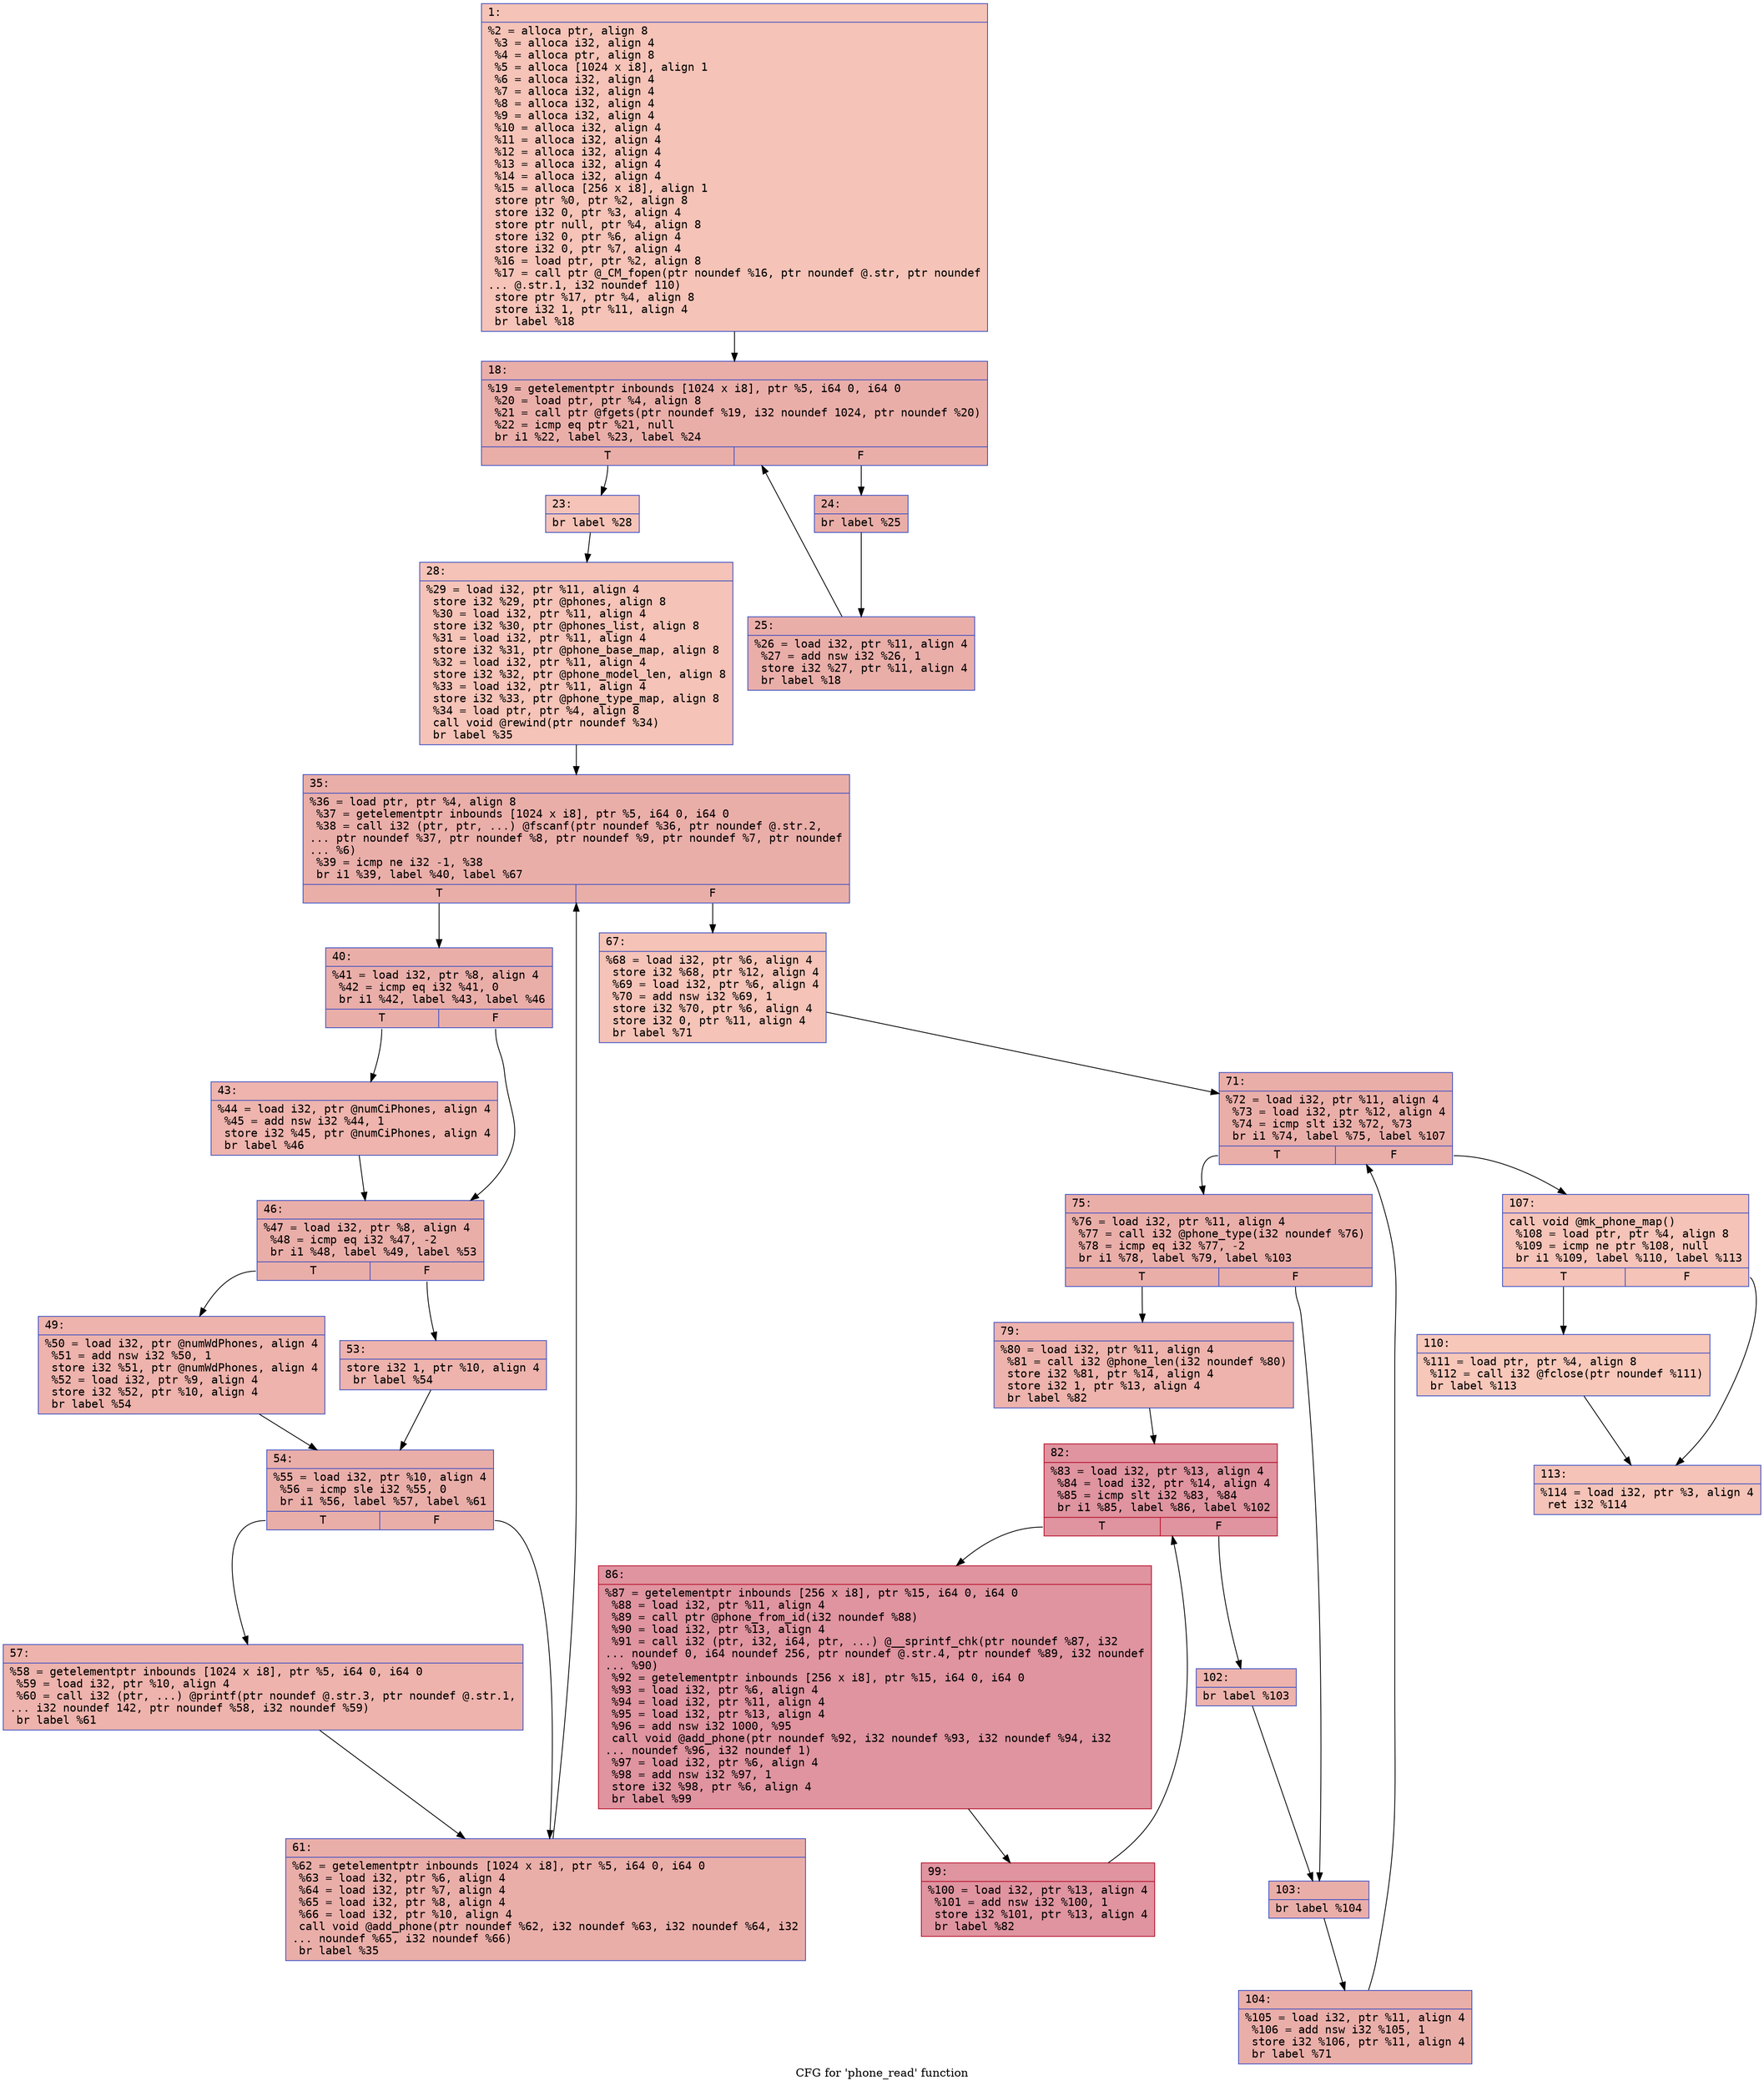 digraph "CFG for 'phone_read' function" {
	label="CFG for 'phone_read' function";

	Node0x6000012f6030 [shape=record,color="#3d50c3ff", style=filled, fillcolor="#e8765c70" fontname="Courier",label="{1:\l|  %2 = alloca ptr, align 8\l  %3 = alloca i32, align 4\l  %4 = alloca ptr, align 8\l  %5 = alloca [1024 x i8], align 1\l  %6 = alloca i32, align 4\l  %7 = alloca i32, align 4\l  %8 = alloca i32, align 4\l  %9 = alloca i32, align 4\l  %10 = alloca i32, align 4\l  %11 = alloca i32, align 4\l  %12 = alloca i32, align 4\l  %13 = alloca i32, align 4\l  %14 = alloca i32, align 4\l  %15 = alloca [256 x i8], align 1\l  store ptr %0, ptr %2, align 8\l  store i32 0, ptr %3, align 4\l  store ptr null, ptr %4, align 8\l  store i32 0, ptr %6, align 4\l  store i32 0, ptr %7, align 4\l  %16 = load ptr, ptr %2, align 8\l  %17 = call ptr @_CM_fopen(ptr noundef %16, ptr noundef @.str, ptr noundef\l... @.str.1, i32 noundef 110)\l  store ptr %17, ptr %4, align 8\l  store i32 1, ptr %11, align 4\l  br label %18\l}"];
	Node0x6000012f6030 -> Node0x6000012f6080[tooltip="1 -> 18\nProbability 100.00%" ];
	Node0x6000012f6080 [shape=record,color="#3d50c3ff", style=filled, fillcolor="#d0473d70" fontname="Courier",label="{18:\l|  %19 = getelementptr inbounds [1024 x i8], ptr %5, i64 0, i64 0\l  %20 = load ptr, ptr %4, align 8\l  %21 = call ptr @fgets(ptr noundef %19, i32 noundef 1024, ptr noundef %20)\l  %22 = icmp eq ptr %21, null\l  br i1 %22, label %23, label %24\l|{<s0>T|<s1>F}}"];
	Node0x6000012f6080:s0 -> Node0x6000012f60d0[tooltip="18 -> 23\nProbability 3.12%" ];
	Node0x6000012f6080:s1 -> Node0x6000012f6120[tooltip="18 -> 24\nProbability 96.88%" ];
	Node0x6000012f60d0 [shape=record,color="#3d50c3ff", style=filled, fillcolor="#e8765c70" fontname="Courier",label="{23:\l|  br label %28\l}"];
	Node0x6000012f60d0 -> Node0x6000012f61c0[tooltip="23 -> 28\nProbability 100.00%" ];
	Node0x6000012f6120 [shape=record,color="#3d50c3ff", style=filled, fillcolor="#d0473d70" fontname="Courier",label="{24:\l|  br label %25\l}"];
	Node0x6000012f6120 -> Node0x6000012f6170[tooltip="24 -> 25\nProbability 100.00%" ];
	Node0x6000012f6170 [shape=record,color="#3d50c3ff", style=filled, fillcolor="#d0473d70" fontname="Courier",label="{25:\l|  %26 = load i32, ptr %11, align 4\l  %27 = add nsw i32 %26, 1\l  store i32 %27, ptr %11, align 4\l  br label %18\l}"];
	Node0x6000012f6170 -> Node0x6000012f6080[tooltip="25 -> 18\nProbability 100.00%" ];
	Node0x6000012f61c0 [shape=record,color="#3d50c3ff", style=filled, fillcolor="#e8765c70" fontname="Courier",label="{28:\l|  %29 = load i32, ptr %11, align 4\l  store i32 %29, ptr @phones, align 8\l  %30 = load i32, ptr %11, align 4\l  store i32 %30, ptr @phones_list, align 8\l  %31 = load i32, ptr %11, align 4\l  store i32 %31, ptr @phone_base_map, align 8\l  %32 = load i32, ptr %11, align 4\l  store i32 %32, ptr @phone_model_len, align 8\l  %33 = load i32, ptr %11, align 4\l  store i32 %33, ptr @phone_type_map, align 8\l  %34 = load ptr, ptr %4, align 8\l  call void @rewind(ptr noundef %34)\l  br label %35\l}"];
	Node0x6000012f61c0 -> Node0x6000012f6210[tooltip="28 -> 35\nProbability 100.00%" ];
	Node0x6000012f6210 [shape=record,color="#3d50c3ff", style=filled, fillcolor="#d0473d70" fontname="Courier",label="{35:\l|  %36 = load ptr, ptr %4, align 8\l  %37 = getelementptr inbounds [1024 x i8], ptr %5, i64 0, i64 0\l  %38 = call i32 (ptr, ptr, ...) @fscanf(ptr noundef %36, ptr noundef @.str.2,\l... ptr noundef %37, ptr noundef %8, ptr noundef %9, ptr noundef %7, ptr noundef\l... %6)\l  %39 = icmp ne i32 -1, %38\l  br i1 %39, label %40, label %67\l|{<s0>T|<s1>F}}"];
	Node0x6000012f6210:s0 -> Node0x6000012f6260[tooltip="35 -> 40\nProbability 96.88%" ];
	Node0x6000012f6210:s1 -> Node0x6000012f64e0[tooltip="35 -> 67\nProbability 3.12%" ];
	Node0x6000012f6260 [shape=record,color="#3d50c3ff", style=filled, fillcolor="#d0473d70" fontname="Courier",label="{40:\l|  %41 = load i32, ptr %8, align 4\l  %42 = icmp eq i32 %41, 0\l  br i1 %42, label %43, label %46\l|{<s0>T|<s1>F}}"];
	Node0x6000012f6260:s0 -> Node0x6000012f62b0[tooltip="40 -> 43\nProbability 37.50%" ];
	Node0x6000012f6260:s1 -> Node0x6000012f6300[tooltip="40 -> 46\nProbability 62.50%" ];
	Node0x6000012f62b0 [shape=record,color="#3d50c3ff", style=filled, fillcolor="#d8564670" fontname="Courier",label="{43:\l|  %44 = load i32, ptr @numCiPhones, align 4\l  %45 = add nsw i32 %44, 1\l  store i32 %45, ptr @numCiPhones, align 4\l  br label %46\l}"];
	Node0x6000012f62b0 -> Node0x6000012f6300[tooltip="43 -> 46\nProbability 100.00%" ];
	Node0x6000012f6300 [shape=record,color="#3d50c3ff", style=filled, fillcolor="#d0473d70" fontname="Courier",label="{46:\l|  %47 = load i32, ptr %8, align 4\l  %48 = icmp eq i32 %47, -2\l  br i1 %48, label %49, label %53\l|{<s0>T|<s1>F}}"];
	Node0x6000012f6300:s0 -> Node0x6000012f6350[tooltip="46 -> 49\nProbability 50.00%" ];
	Node0x6000012f6300:s1 -> Node0x6000012f63a0[tooltip="46 -> 53\nProbability 50.00%" ];
	Node0x6000012f6350 [shape=record,color="#3d50c3ff", style=filled, fillcolor="#d6524470" fontname="Courier",label="{49:\l|  %50 = load i32, ptr @numWdPhones, align 4\l  %51 = add nsw i32 %50, 1\l  store i32 %51, ptr @numWdPhones, align 4\l  %52 = load i32, ptr %9, align 4\l  store i32 %52, ptr %10, align 4\l  br label %54\l}"];
	Node0x6000012f6350 -> Node0x6000012f63f0[tooltip="49 -> 54\nProbability 100.00%" ];
	Node0x6000012f63a0 [shape=record,color="#3d50c3ff", style=filled, fillcolor="#d6524470" fontname="Courier",label="{53:\l|  store i32 1, ptr %10, align 4\l  br label %54\l}"];
	Node0x6000012f63a0 -> Node0x6000012f63f0[tooltip="53 -> 54\nProbability 100.00%" ];
	Node0x6000012f63f0 [shape=record,color="#3d50c3ff", style=filled, fillcolor="#d0473d70" fontname="Courier",label="{54:\l|  %55 = load i32, ptr %10, align 4\l  %56 = icmp sle i32 %55, 0\l  br i1 %56, label %57, label %61\l|{<s0>T|<s1>F}}"];
	Node0x6000012f63f0:s0 -> Node0x6000012f6440[tooltip="54 -> 57\nProbability 50.00%" ];
	Node0x6000012f63f0:s1 -> Node0x6000012f6490[tooltip="54 -> 61\nProbability 50.00%" ];
	Node0x6000012f6440 [shape=record,color="#3d50c3ff", style=filled, fillcolor="#d6524470" fontname="Courier",label="{57:\l|  %58 = getelementptr inbounds [1024 x i8], ptr %5, i64 0, i64 0\l  %59 = load i32, ptr %10, align 4\l  %60 = call i32 (ptr, ...) @printf(ptr noundef @.str.3, ptr noundef @.str.1,\l... i32 noundef 142, ptr noundef %58, i32 noundef %59)\l  br label %61\l}"];
	Node0x6000012f6440 -> Node0x6000012f6490[tooltip="57 -> 61\nProbability 100.00%" ];
	Node0x6000012f6490 [shape=record,color="#3d50c3ff", style=filled, fillcolor="#d0473d70" fontname="Courier",label="{61:\l|  %62 = getelementptr inbounds [1024 x i8], ptr %5, i64 0, i64 0\l  %63 = load i32, ptr %6, align 4\l  %64 = load i32, ptr %7, align 4\l  %65 = load i32, ptr %8, align 4\l  %66 = load i32, ptr %10, align 4\l  call void @add_phone(ptr noundef %62, i32 noundef %63, i32 noundef %64, i32\l... noundef %65, i32 noundef %66)\l  br label %35\l}"];
	Node0x6000012f6490 -> Node0x6000012f6210[tooltip="61 -> 35\nProbability 100.00%" ];
	Node0x6000012f64e0 [shape=record,color="#3d50c3ff", style=filled, fillcolor="#e8765c70" fontname="Courier",label="{67:\l|  %68 = load i32, ptr %6, align 4\l  store i32 %68, ptr %12, align 4\l  %69 = load i32, ptr %6, align 4\l  %70 = add nsw i32 %69, 1\l  store i32 %70, ptr %6, align 4\l  store i32 0, ptr %11, align 4\l  br label %71\l}"];
	Node0x6000012f64e0 -> Node0x6000012f6530[tooltip="67 -> 71\nProbability 100.00%" ];
	Node0x6000012f6530 [shape=record,color="#3d50c3ff", style=filled, fillcolor="#d0473d70" fontname="Courier",label="{71:\l|  %72 = load i32, ptr %11, align 4\l  %73 = load i32, ptr %12, align 4\l  %74 = icmp slt i32 %72, %73\l  br i1 %74, label %75, label %107\l|{<s0>T|<s1>F}}"];
	Node0x6000012f6530:s0 -> Node0x6000012f6580[tooltip="71 -> 75\nProbability 96.88%" ];
	Node0x6000012f6530:s1 -> Node0x6000012f6800[tooltip="71 -> 107\nProbability 3.12%" ];
	Node0x6000012f6580 [shape=record,color="#3d50c3ff", style=filled, fillcolor="#d0473d70" fontname="Courier",label="{75:\l|  %76 = load i32, ptr %11, align 4\l  %77 = call i32 @phone_type(i32 noundef %76)\l  %78 = icmp eq i32 %77, -2\l  br i1 %78, label %79, label %103\l|{<s0>T|<s1>F}}"];
	Node0x6000012f6580:s0 -> Node0x6000012f65d0[tooltip="75 -> 79\nProbability 50.00%" ];
	Node0x6000012f6580:s1 -> Node0x6000012f6760[tooltip="75 -> 103\nProbability 50.00%" ];
	Node0x6000012f65d0 [shape=record,color="#3d50c3ff", style=filled, fillcolor="#d6524470" fontname="Courier",label="{79:\l|  %80 = load i32, ptr %11, align 4\l  %81 = call i32 @phone_len(i32 noundef %80)\l  store i32 %81, ptr %14, align 4\l  store i32 1, ptr %13, align 4\l  br label %82\l}"];
	Node0x6000012f65d0 -> Node0x6000012f6620[tooltip="79 -> 82\nProbability 100.00%" ];
	Node0x6000012f6620 [shape=record,color="#b70d28ff", style=filled, fillcolor="#b70d2870" fontname="Courier",label="{82:\l|  %83 = load i32, ptr %13, align 4\l  %84 = load i32, ptr %14, align 4\l  %85 = icmp slt i32 %83, %84\l  br i1 %85, label %86, label %102\l|{<s0>T|<s1>F}}"];
	Node0x6000012f6620:s0 -> Node0x6000012f6670[tooltip="82 -> 86\nProbability 96.88%" ];
	Node0x6000012f6620:s1 -> Node0x6000012f6710[tooltip="82 -> 102\nProbability 3.12%" ];
	Node0x6000012f6670 [shape=record,color="#b70d28ff", style=filled, fillcolor="#b70d2870" fontname="Courier",label="{86:\l|  %87 = getelementptr inbounds [256 x i8], ptr %15, i64 0, i64 0\l  %88 = load i32, ptr %11, align 4\l  %89 = call ptr @phone_from_id(i32 noundef %88)\l  %90 = load i32, ptr %13, align 4\l  %91 = call i32 (ptr, i32, i64, ptr, ...) @__sprintf_chk(ptr noundef %87, i32\l... noundef 0, i64 noundef 256, ptr noundef @.str.4, ptr noundef %89, i32 noundef\l... %90)\l  %92 = getelementptr inbounds [256 x i8], ptr %15, i64 0, i64 0\l  %93 = load i32, ptr %6, align 4\l  %94 = load i32, ptr %11, align 4\l  %95 = load i32, ptr %13, align 4\l  %96 = add nsw i32 1000, %95\l  call void @add_phone(ptr noundef %92, i32 noundef %93, i32 noundef %94, i32\l... noundef %96, i32 noundef 1)\l  %97 = load i32, ptr %6, align 4\l  %98 = add nsw i32 %97, 1\l  store i32 %98, ptr %6, align 4\l  br label %99\l}"];
	Node0x6000012f6670 -> Node0x6000012f66c0[tooltip="86 -> 99\nProbability 100.00%" ];
	Node0x6000012f66c0 [shape=record,color="#b70d28ff", style=filled, fillcolor="#b70d2870" fontname="Courier",label="{99:\l|  %100 = load i32, ptr %13, align 4\l  %101 = add nsw i32 %100, 1\l  store i32 %101, ptr %13, align 4\l  br label %82\l}"];
	Node0x6000012f66c0 -> Node0x6000012f6620[tooltip="99 -> 82\nProbability 100.00%" ];
	Node0x6000012f6710 [shape=record,color="#3d50c3ff", style=filled, fillcolor="#d6524470" fontname="Courier",label="{102:\l|  br label %103\l}"];
	Node0x6000012f6710 -> Node0x6000012f6760[tooltip="102 -> 103\nProbability 100.00%" ];
	Node0x6000012f6760 [shape=record,color="#3d50c3ff", style=filled, fillcolor="#d0473d70" fontname="Courier",label="{103:\l|  br label %104\l}"];
	Node0x6000012f6760 -> Node0x6000012f67b0[tooltip="103 -> 104\nProbability 100.00%" ];
	Node0x6000012f67b0 [shape=record,color="#3d50c3ff", style=filled, fillcolor="#d0473d70" fontname="Courier",label="{104:\l|  %105 = load i32, ptr %11, align 4\l  %106 = add nsw i32 %105, 1\l  store i32 %106, ptr %11, align 4\l  br label %71\l}"];
	Node0x6000012f67b0 -> Node0x6000012f6530[tooltip="104 -> 71\nProbability 100.00%" ];
	Node0x6000012f6800 [shape=record,color="#3d50c3ff", style=filled, fillcolor="#e8765c70" fontname="Courier",label="{107:\l|  call void @mk_phone_map()\l  %108 = load ptr, ptr %4, align 8\l  %109 = icmp ne ptr %108, null\l  br i1 %109, label %110, label %113\l|{<s0>T|<s1>F}}"];
	Node0x6000012f6800:s0 -> Node0x6000012f6850[tooltip="107 -> 110\nProbability 62.50%" ];
	Node0x6000012f6800:s1 -> Node0x6000012f68a0[tooltip="107 -> 113\nProbability 37.50%" ];
	Node0x6000012f6850 [shape=record,color="#3d50c3ff", style=filled, fillcolor="#ec7f6370" fontname="Courier",label="{110:\l|  %111 = load ptr, ptr %4, align 8\l  %112 = call i32 @fclose(ptr noundef %111)\l  br label %113\l}"];
	Node0x6000012f6850 -> Node0x6000012f68a0[tooltip="110 -> 113\nProbability 100.00%" ];
	Node0x6000012f68a0 [shape=record,color="#3d50c3ff", style=filled, fillcolor="#e8765c70" fontname="Courier",label="{113:\l|  %114 = load i32, ptr %3, align 4\l  ret i32 %114\l}"];
}
